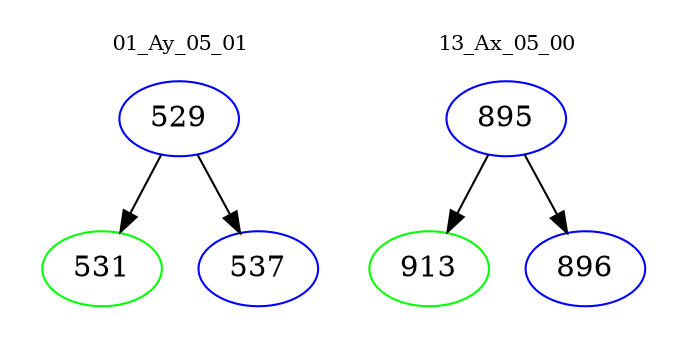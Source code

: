 digraph{
subgraph cluster_0 {
color = white
label = "01_Ay_05_01";
fontsize=10;
T0_529 [label="529", color="blue"]
T0_529 -> T0_531 [color="black"]
T0_531 [label="531", color="green"]
T0_529 -> T0_537 [color="black"]
T0_537 [label="537", color="blue"]
}
subgraph cluster_1 {
color = white
label = "13_Ax_05_00";
fontsize=10;
T1_895 [label="895", color="blue"]
T1_895 -> T1_913 [color="black"]
T1_913 [label="913", color="green"]
T1_895 -> T1_896 [color="black"]
T1_896 [label="896", color="blue"]
}
}
